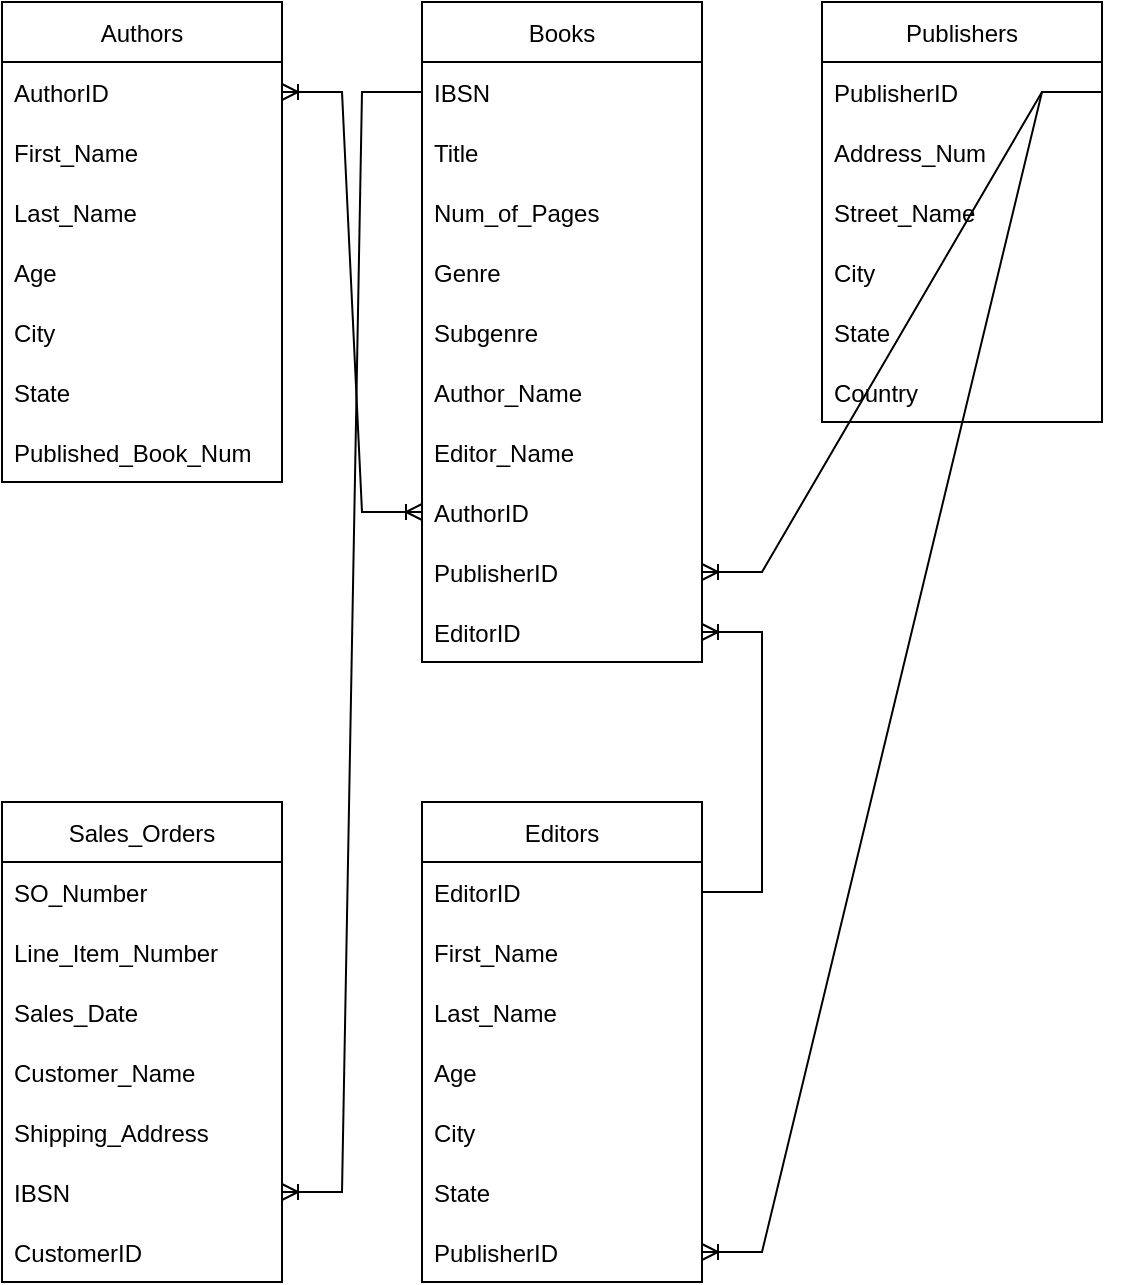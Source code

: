 <mxfile version="20.4.0" type="github">
  <diagram id="C5RBs43oDa-KdzZeNtuy" name="Page-1">
    <mxGraphModel dx="1422" dy="754" grid="1" gridSize="10" guides="1" tooltips="1" connect="1" arrows="1" fold="1" page="1" pageScale="1" pageWidth="827" pageHeight="1169" math="0" shadow="0">
      <root>
        <mxCell id="WIyWlLk6GJQsqaUBKTNV-0" />
        <mxCell id="WIyWlLk6GJQsqaUBKTNV-1" parent="WIyWlLk6GJQsqaUBKTNV-0" />
        <mxCell id="-ocdw5eH0NGcM44OSKN--1" value="Authors" style="swimlane;fontStyle=0;childLayout=stackLayout;horizontal=1;startSize=30;horizontalStack=0;resizeParent=1;resizeParentMax=0;resizeLast=0;collapsible=1;marginBottom=0;" vertex="1" parent="WIyWlLk6GJQsqaUBKTNV-1">
          <mxGeometry x="50" y="80" width="140" height="240" as="geometry" />
        </mxCell>
        <mxCell id="-ocdw5eH0NGcM44OSKN--2" value="AuthorID" style="text;strokeColor=none;fillColor=none;align=left;verticalAlign=middle;spacingLeft=4;spacingRight=4;overflow=hidden;points=[[0,0.5],[1,0.5]];portConstraint=eastwest;rotatable=0;" vertex="1" parent="-ocdw5eH0NGcM44OSKN--1">
          <mxGeometry y="30" width="140" height="30" as="geometry" />
        </mxCell>
        <mxCell id="-ocdw5eH0NGcM44OSKN--3" value="First_Name" style="text;strokeColor=none;fillColor=none;align=left;verticalAlign=middle;spacingLeft=4;spacingRight=4;overflow=hidden;points=[[0,0.5],[1,0.5]];portConstraint=eastwest;rotatable=0;" vertex="1" parent="-ocdw5eH0NGcM44OSKN--1">
          <mxGeometry y="60" width="140" height="30" as="geometry" />
        </mxCell>
        <mxCell id="-ocdw5eH0NGcM44OSKN--4" value="Last_Name" style="text;strokeColor=none;fillColor=none;align=left;verticalAlign=middle;spacingLeft=4;spacingRight=4;overflow=hidden;points=[[0,0.5],[1,0.5]];portConstraint=eastwest;rotatable=0;" vertex="1" parent="-ocdw5eH0NGcM44OSKN--1">
          <mxGeometry y="90" width="140" height="30" as="geometry" />
        </mxCell>
        <mxCell id="-ocdw5eH0NGcM44OSKN--6" value="Age" style="text;strokeColor=none;fillColor=none;align=left;verticalAlign=middle;spacingLeft=4;spacingRight=4;overflow=hidden;points=[[0,0.5],[1,0.5]];portConstraint=eastwest;rotatable=0;" vertex="1" parent="-ocdw5eH0NGcM44OSKN--1">
          <mxGeometry y="120" width="140" height="30" as="geometry" />
        </mxCell>
        <mxCell id="-ocdw5eH0NGcM44OSKN--5" value="City" style="text;strokeColor=none;fillColor=none;align=left;verticalAlign=middle;spacingLeft=4;spacingRight=4;overflow=hidden;points=[[0,0.5],[1,0.5]];portConstraint=eastwest;rotatable=0;" vertex="1" parent="-ocdw5eH0NGcM44OSKN--1">
          <mxGeometry y="150" width="140" height="30" as="geometry" />
        </mxCell>
        <mxCell id="-ocdw5eH0NGcM44OSKN--8" value="State" style="text;strokeColor=none;fillColor=none;align=left;verticalAlign=middle;spacingLeft=4;spacingRight=4;overflow=hidden;points=[[0,0.5],[1,0.5]];portConstraint=eastwest;rotatable=0;" vertex="1" parent="-ocdw5eH0NGcM44OSKN--1">
          <mxGeometry y="180" width="140" height="30" as="geometry" />
        </mxCell>
        <mxCell id="-ocdw5eH0NGcM44OSKN--7" value="Published_Book_Num" style="text;strokeColor=none;fillColor=none;align=left;verticalAlign=middle;spacingLeft=4;spacingRight=4;overflow=hidden;points=[[0,0.5],[1,0.5]];portConstraint=eastwest;rotatable=0;" vertex="1" parent="-ocdw5eH0NGcM44OSKN--1">
          <mxGeometry y="210" width="140" height="30" as="geometry" />
        </mxCell>
        <mxCell id="-ocdw5eH0NGcM44OSKN--9" value="Books" style="swimlane;fontStyle=0;childLayout=stackLayout;horizontal=1;startSize=30;horizontalStack=0;resizeParent=1;resizeParentMax=0;resizeLast=0;collapsible=1;marginBottom=0;" vertex="1" parent="WIyWlLk6GJQsqaUBKTNV-1">
          <mxGeometry x="260" y="80" width="140" height="330" as="geometry" />
        </mxCell>
        <mxCell id="-ocdw5eH0NGcM44OSKN--10" value="IBSN" style="text;strokeColor=none;fillColor=none;align=left;verticalAlign=middle;spacingLeft=4;spacingRight=4;overflow=hidden;points=[[0,0.5],[1,0.5]];portConstraint=eastwest;rotatable=0;" vertex="1" parent="-ocdw5eH0NGcM44OSKN--9">
          <mxGeometry y="30" width="140" height="30" as="geometry" />
        </mxCell>
        <mxCell id="-ocdw5eH0NGcM44OSKN--11" value="Title" style="text;strokeColor=none;fillColor=none;align=left;verticalAlign=middle;spacingLeft=4;spacingRight=4;overflow=hidden;points=[[0,0.5],[1,0.5]];portConstraint=eastwest;rotatable=0;" vertex="1" parent="-ocdw5eH0NGcM44OSKN--9">
          <mxGeometry y="60" width="140" height="30" as="geometry" />
        </mxCell>
        <mxCell id="-ocdw5eH0NGcM44OSKN--12" value="Num_of_Pages" style="text;strokeColor=none;fillColor=none;align=left;verticalAlign=middle;spacingLeft=4;spacingRight=4;overflow=hidden;points=[[0,0.5],[1,0.5]];portConstraint=eastwest;rotatable=0;" vertex="1" parent="-ocdw5eH0NGcM44OSKN--9">
          <mxGeometry y="90" width="140" height="30" as="geometry" />
        </mxCell>
        <mxCell id="-ocdw5eH0NGcM44OSKN--19" value="Genre" style="text;strokeColor=none;fillColor=none;align=left;verticalAlign=middle;spacingLeft=4;spacingRight=4;overflow=hidden;points=[[0,0.5],[1,0.5]];portConstraint=eastwest;rotatable=0;" vertex="1" parent="-ocdw5eH0NGcM44OSKN--9">
          <mxGeometry y="120" width="140" height="30" as="geometry" />
        </mxCell>
        <mxCell id="-ocdw5eH0NGcM44OSKN--18" value="Subgenre" style="text;strokeColor=none;fillColor=none;align=left;verticalAlign=middle;spacingLeft=4;spacingRight=4;overflow=hidden;points=[[0,0.5],[1,0.5]];portConstraint=eastwest;rotatable=0;" vertex="1" parent="-ocdw5eH0NGcM44OSKN--9">
          <mxGeometry y="150" width="140" height="30" as="geometry" />
        </mxCell>
        <mxCell id="-ocdw5eH0NGcM44OSKN--17" value="Author_Name" style="text;strokeColor=none;fillColor=none;align=left;verticalAlign=middle;spacingLeft=4;spacingRight=4;overflow=hidden;points=[[0,0.5],[1,0.5]];portConstraint=eastwest;rotatable=0;" vertex="1" parent="-ocdw5eH0NGcM44OSKN--9">
          <mxGeometry y="180" width="140" height="30" as="geometry" />
        </mxCell>
        <mxCell id="-ocdw5eH0NGcM44OSKN--16" value="Editor_Name" style="text;strokeColor=none;fillColor=none;align=left;verticalAlign=middle;spacingLeft=4;spacingRight=4;overflow=hidden;points=[[0,0.5],[1,0.5]];portConstraint=eastwest;rotatable=0;" vertex="1" parent="-ocdw5eH0NGcM44OSKN--9">
          <mxGeometry y="210" width="140" height="30" as="geometry" />
        </mxCell>
        <mxCell id="-ocdw5eH0NGcM44OSKN--15" value="AuthorID" style="text;strokeColor=none;fillColor=none;align=left;verticalAlign=middle;spacingLeft=4;spacingRight=4;overflow=hidden;points=[[0,0.5],[1,0.5]];portConstraint=eastwest;rotatable=0;" vertex="1" parent="-ocdw5eH0NGcM44OSKN--9">
          <mxGeometry y="240" width="140" height="30" as="geometry" />
        </mxCell>
        <mxCell id="-ocdw5eH0NGcM44OSKN--14" value="PublisherID" style="text;strokeColor=none;fillColor=none;align=left;verticalAlign=middle;spacingLeft=4;spacingRight=4;overflow=hidden;points=[[0,0.5],[1,0.5]];portConstraint=eastwest;rotatable=0;" vertex="1" parent="-ocdw5eH0NGcM44OSKN--9">
          <mxGeometry y="270" width="140" height="30" as="geometry" />
        </mxCell>
        <mxCell id="-ocdw5eH0NGcM44OSKN--13" value="EditorID" style="text;strokeColor=none;fillColor=none;align=left;verticalAlign=middle;spacingLeft=4;spacingRight=4;overflow=hidden;points=[[0,0.5],[1,0.5]];portConstraint=eastwest;rotatable=0;" vertex="1" parent="-ocdw5eH0NGcM44OSKN--9">
          <mxGeometry y="300" width="140" height="30" as="geometry" />
        </mxCell>
        <mxCell id="-ocdw5eH0NGcM44OSKN--20" value="Publishers" style="swimlane;fontStyle=0;childLayout=stackLayout;horizontal=1;startSize=30;horizontalStack=0;resizeParent=1;resizeParentMax=0;resizeLast=0;collapsible=1;marginBottom=0;" vertex="1" parent="WIyWlLk6GJQsqaUBKTNV-1">
          <mxGeometry x="460" y="80" width="140" height="210" as="geometry" />
        </mxCell>
        <mxCell id="-ocdw5eH0NGcM44OSKN--21" value="PublisherID" style="text;strokeColor=none;fillColor=none;align=left;verticalAlign=middle;spacingLeft=4;spacingRight=4;overflow=hidden;points=[[0,0.5],[1,0.5]];portConstraint=eastwest;rotatable=0;" vertex="1" parent="-ocdw5eH0NGcM44OSKN--20">
          <mxGeometry y="30" width="140" height="30" as="geometry" />
        </mxCell>
        <mxCell id="-ocdw5eH0NGcM44OSKN--22" value="Address_Num" style="text;strokeColor=none;fillColor=none;align=left;verticalAlign=middle;spacingLeft=4;spacingRight=4;overflow=hidden;points=[[0,0.5],[1,0.5]];portConstraint=eastwest;rotatable=0;" vertex="1" parent="-ocdw5eH0NGcM44OSKN--20">
          <mxGeometry y="60" width="140" height="30" as="geometry" />
        </mxCell>
        <mxCell id="-ocdw5eH0NGcM44OSKN--23" value="Street_Name" style="text;strokeColor=none;fillColor=none;align=left;verticalAlign=middle;spacingLeft=4;spacingRight=4;overflow=hidden;points=[[0,0.5],[1,0.5]];portConstraint=eastwest;rotatable=0;" vertex="1" parent="-ocdw5eH0NGcM44OSKN--20">
          <mxGeometry y="90" width="140" height="30" as="geometry" />
        </mxCell>
        <mxCell id="-ocdw5eH0NGcM44OSKN--26" value="City" style="text;strokeColor=none;fillColor=none;align=left;verticalAlign=middle;spacingLeft=4;spacingRight=4;overflow=hidden;points=[[0,0.5],[1,0.5]];portConstraint=eastwest;rotatable=0;" vertex="1" parent="-ocdw5eH0NGcM44OSKN--20">
          <mxGeometry y="120" width="140" height="30" as="geometry" />
        </mxCell>
        <mxCell id="-ocdw5eH0NGcM44OSKN--25" value="State" style="text;strokeColor=none;fillColor=none;align=left;verticalAlign=middle;spacingLeft=4;spacingRight=4;overflow=hidden;points=[[0,0.5],[1,0.5]];portConstraint=eastwest;rotatable=0;" vertex="1" parent="-ocdw5eH0NGcM44OSKN--20">
          <mxGeometry y="150" width="140" height="30" as="geometry" />
        </mxCell>
        <mxCell id="-ocdw5eH0NGcM44OSKN--24" value="Country" style="text;strokeColor=none;fillColor=none;align=left;verticalAlign=middle;spacingLeft=4;spacingRight=4;overflow=hidden;points=[[0,0.5],[1,0.5]];portConstraint=eastwest;rotatable=0;" vertex="1" parent="-ocdw5eH0NGcM44OSKN--20">
          <mxGeometry y="180" width="140" height="30" as="geometry" />
        </mxCell>
        <mxCell id="-ocdw5eH0NGcM44OSKN--27" value="Sales_Orders" style="swimlane;fontStyle=0;childLayout=stackLayout;horizontal=1;startSize=30;horizontalStack=0;resizeParent=1;resizeParentMax=0;resizeLast=0;collapsible=1;marginBottom=0;" vertex="1" parent="WIyWlLk6GJQsqaUBKTNV-1">
          <mxGeometry x="50" y="480" width="140" height="240" as="geometry" />
        </mxCell>
        <mxCell id="-ocdw5eH0NGcM44OSKN--28" value="SO_Number" style="text;strokeColor=none;fillColor=none;align=left;verticalAlign=middle;spacingLeft=4;spacingRight=4;overflow=hidden;points=[[0,0.5],[1,0.5]];portConstraint=eastwest;rotatable=0;" vertex="1" parent="-ocdw5eH0NGcM44OSKN--27">
          <mxGeometry y="30" width="140" height="30" as="geometry" />
        </mxCell>
        <mxCell id="-ocdw5eH0NGcM44OSKN--29" value="Line_Item_Number" style="text;strokeColor=none;fillColor=none;align=left;verticalAlign=middle;spacingLeft=4;spacingRight=4;overflow=hidden;points=[[0,0.5],[1,0.5]];portConstraint=eastwest;rotatable=0;" vertex="1" parent="-ocdw5eH0NGcM44OSKN--27">
          <mxGeometry y="60" width="140" height="30" as="geometry" />
        </mxCell>
        <mxCell id="-ocdw5eH0NGcM44OSKN--30" value="Sales_Date" style="text;strokeColor=none;fillColor=none;align=left;verticalAlign=middle;spacingLeft=4;spacingRight=4;overflow=hidden;points=[[0,0.5],[1,0.5]];portConstraint=eastwest;rotatable=0;" vertex="1" parent="-ocdw5eH0NGcM44OSKN--27">
          <mxGeometry y="90" width="140" height="30" as="geometry" />
        </mxCell>
        <mxCell id="-ocdw5eH0NGcM44OSKN--34" value="Customer_Name" style="text;strokeColor=none;fillColor=none;align=left;verticalAlign=middle;spacingLeft=4;spacingRight=4;overflow=hidden;points=[[0,0.5],[1,0.5]];portConstraint=eastwest;rotatable=0;" vertex="1" parent="-ocdw5eH0NGcM44OSKN--27">
          <mxGeometry y="120" width="140" height="30" as="geometry" />
        </mxCell>
        <mxCell id="-ocdw5eH0NGcM44OSKN--33" value="Shipping_Address" style="text;strokeColor=none;fillColor=none;align=left;verticalAlign=middle;spacingLeft=4;spacingRight=4;overflow=hidden;points=[[0,0.5],[1,0.5]];portConstraint=eastwest;rotatable=0;" vertex="1" parent="-ocdw5eH0NGcM44OSKN--27">
          <mxGeometry y="150" width="140" height="30" as="geometry" />
        </mxCell>
        <mxCell id="-ocdw5eH0NGcM44OSKN--32" value="IBSN" style="text;strokeColor=none;fillColor=none;align=left;verticalAlign=middle;spacingLeft=4;spacingRight=4;overflow=hidden;points=[[0,0.5],[1,0.5]];portConstraint=eastwest;rotatable=0;" vertex="1" parent="-ocdw5eH0NGcM44OSKN--27">
          <mxGeometry y="180" width="140" height="30" as="geometry" />
        </mxCell>
        <mxCell id="-ocdw5eH0NGcM44OSKN--31" value="CustomerID" style="text;strokeColor=none;fillColor=none;align=left;verticalAlign=middle;spacingLeft=4;spacingRight=4;overflow=hidden;points=[[0,0.5],[1,0.5]];portConstraint=eastwest;rotatable=0;" vertex="1" parent="-ocdw5eH0NGcM44OSKN--27">
          <mxGeometry y="210" width="140" height="30" as="geometry" />
        </mxCell>
        <mxCell id="-ocdw5eH0NGcM44OSKN--35" value="Editors" style="swimlane;fontStyle=0;childLayout=stackLayout;horizontal=1;startSize=30;horizontalStack=0;resizeParent=1;resizeParentMax=0;resizeLast=0;collapsible=1;marginBottom=0;" vertex="1" parent="WIyWlLk6GJQsqaUBKTNV-1">
          <mxGeometry x="260" y="480" width="140" height="240" as="geometry" />
        </mxCell>
        <mxCell id="-ocdw5eH0NGcM44OSKN--36" value="EditorID" style="text;strokeColor=none;fillColor=none;align=left;verticalAlign=middle;spacingLeft=4;spacingRight=4;overflow=hidden;points=[[0,0.5],[1,0.5]];portConstraint=eastwest;rotatable=0;" vertex="1" parent="-ocdw5eH0NGcM44OSKN--35">
          <mxGeometry y="30" width="140" height="30" as="geometry" />
        </mxCell>
        <mxCell id="-ocdw5eH0NGcM44OSKN--37" value="First_Name" style="text;strokeColor=none;fillColor=none;align=left;verticalAlign=middle;spacingLeft=4;spacingRight=4;overflow=hidden;points=[[0,0.5],[1,0.5]];portConstraint=eastwest;rotatable=0;" vertex="1" parent="-ocdw5eH0NGcM44OSKN--35">
          <mxGeometry y="60" width="140" height="30" as="geometry" />
        </mxCell>
        <mxCell id="-ocdw5eH0NGcM44OSKN--38" value="Last_Name" style="text;strokeColor=none;fillColor=none;align=left;verticalAlign=middle;spacingLeft=4;spacingRight=4;overflow=hidden;points=[[0,0.5],[1,0.5]];portConstraint=eastwest;rotatable=0;" vertex="1" parent="-ocdw5eH0NGcM44OSKN--35">
          <mxGeometry y="90" width="140" height="30" as="geometry" />
        </mxCell>
        <mxCell id="-ocdw5eH0NGcM44OSKN--42" value="Age" style="text;strokeColor=none;fillColor=none;align=left;verticalAlign=middle;spacingLeft=4;spacingRight=4;overflow=hidden;points=[[0,0.5],[1,0.5]];portConstraint=eastwest;rotatable=0;" vertex="1" parent="-ocdw5eH0NGcM44OSKN--35">
          <mxGeometry y="120" width="140" height="30" as="geometry" />
        </mxCell>
        <mxCell id="-ocdw5eH0NGcM44OSKN--41" value="City" style="text;strokeColor=none;fillColor=none;align=left;verticalAlign=middle;spacingLeft=4;spacingRight=4;overflow=hidden;points=[[0,0.5],[1,0.5]];portConstraint=eastwest;rotatable=0;" vertex="1" parent="-ocdw5eH0NGcM44OSKN--35">
          <mxGeometry y="150" width="140" height="30" as="geometry" />
        </mxCell>
        <mxCell id="-ocdw5eH0NGcM44OSKN--40" value="State" style="text;strokeColor=none;fillColor=none;align=left;verticalAlign=middle;spacingLeft=4;spacingRight=4;overflow=hidden;points=[[0,0.5],[1,0.5]];portConstraint=eastwest;rotatable=0;" vertex="1" parent="-ocdw5eH0NGcM44OSKN--35">
          <mxGeometry y="180" width="140" height="30" as="geometry" />
        </mxCell>
        <mxCell id="-ocdw5eH0NGcM44OSKN--39" value="PublisherID" style="text;strokeColor=none;fillColor=none;align=left;verticalAlign=middle;spacingLeft=4;spacingRight=4;overflow=hidden;points=[[0,0.5],[1,0.5]];portConstraint=eastwest;rotatable=0;" vertex="1" parent="-ocdw5eH0NGcM44OSKN--35">
          <mxGeometry y="210" width="140" height="30" as="geometry" />
        </mxCell>
        <mxCell id="-ocdw5eH0NGcM44OSKN--44" value="" style="edgeStyle=entityRelationEdgeStyle;fontSize=12;html=1;endArrow=ERoneToMany;rounded=0;" edge="1" parent="WIyWlLk6GJQsqaUBKTNV-1" source="-ocdw5eH0NGcM44OSKN--10" target="-ocdw5eH0NGcM44OSKN--32">
          <mxGeometry width="100" height="100" relative="1" as="geometry">
            <mxPoint x="400" y="180" as="sourcePoint" />
            <mxPoint x="50" y="735" as="targetPoint" />
          </mxGeometry>
        </mxCell>
        <mxCell id="-ocdw5eH0NGcM44OSKN--45" value="" style="edgeStyle=entityRelationEdgeStyle;fontSize=12;html=1;endArrow=ERoneToMany;startArrow=ERoneToMany;rounded=0;" edge="1" parent="WIyWlLk6GJQsqaUBKTNV-1" source="-ocdw5eH0NGcM44OSKN--2" target="-ocdw5eH0NGcM44OSKN--15">
          <mxGeometry width="100" height="100" relative="1" as="geometry">
            <mxPoint x="190" y="120" as="sourcePoint" />
            <mxPoint x="290" y="20" as="targetPoint" />
          </mxGeometry>
        </mxCell>
        <mxCell id="-ocdw5eH0NGcM44OSKN--47" value="" style="edgeStyle=entityRelationEdgeStyle;fontSize=12;html=1;endArrow=ERoneToMany;rounded=0;exitX=1;exitY=0.5;exitDx=0;exitDy=0;entryX=1;entryY=0.5;entryDx=0;entryDy=0;" edge="1" parent="WIyWlLk6GJQsqaUBKTNV-1" source="-ocdw5eH0NGcM44OSKN--36" target="-ocdw5eH0NGcM44OSKN--13">
          <mxGeometry width="100" height="100" relative="1" as="geometry">
            <mxPoint x="360" y="440" as="sourcePoint" />
            <mxPoint x="460" y="340" as="targetPoint" />
          </mxGeometry>
        </mxCell>
        <mxCell id="-ocdw5eH0NGcM44OSKN--48" value="" style="edgeStyle=entityRelationEdgeStyle;fontSize=12;html=1;endArrow=ERoneToMany;rounded=0;exitX=1;exitY=0.5;exitDx=0;exitDy=0;entryX=1;entryY=0.5;entryDx=0;entryDy=0;" edge="1" parent="WIyWlLk6GJQsqaUBKTNV-1" source="-ocdw5eH0NGcM44OSKN--21" target="-ocdw5eH0NGcM44OSKN--39">
          <mxGeometry width="100" height="100" relative="1" as="geometry">
            <mxPoint x="560" y="590" as="sourcePoint" />
            <mxPoint x="660" y="490" as="targetPoint" />
          </mxGeometry>
        </mxCell>
        <mxCell id="-ocdw5eH0NGcM44OSKN--49" value="" style="edgeStyle=entityRelationEdgeStyle;fontSize=12;html=1;endArrow=ERoneToMany;rounded=0;exitX=1;exitY=0.5;exitDx=0;exitDy=0;entryX=1;entryY=0.5;entryDx=0;entryDy=0;" edge="1" parent="WIyWlLk6GJQsqaUBKTNV-1" source="-ocdw5eH0NGcM44OSKN--21" target="-ocdw5eH0NGcM44OSKN--14">
          <mxGeometry width="100" height="100" relative="1" as="geometry">
            <mxPoint x="660" y="230" as="sourcePoint" />
            <mxPoint x="760" y="130" as="targetPoint" />
          </mxGeometry>
        </mxCell>
      </root>
    </mxGraphModel>
  </diagram>
</mxfile>
